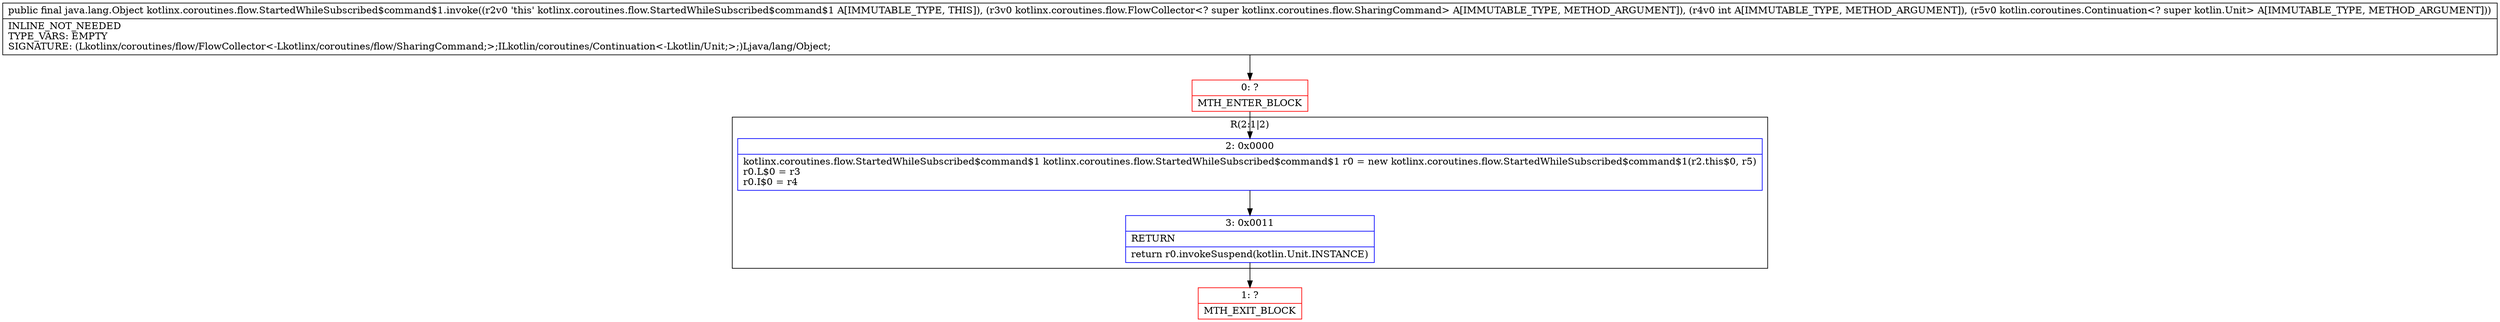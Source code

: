 digraph "CFG forkotlinx.coroutines.flow.StartedWhileSubscribed$command$1.invoke(Lkotlinx\/coroutines\/flow\/FlowCollector;ILkotlin\/coroutines\/Continuation;)Ljava\/lang\/Object;" {
subgraph cluster_Region_374232548 {
label = "R(2:1|2)";
node [shape=record,color=blue];
Node_2 [shape=record,label="{2\:\ 0x0000|kotlinx.coroutines.flow.StartedWhileSubscribed$command$1 kotlinx.coroutines.flow.StartedWhileSubscribed$command$1 r0 = new kotlinx.coroutines.flow.StartedWhileSubscribed$command$1(r2.this$0, r5)\lr0.L$0 = r3\lr0.I$0 = r4\l}"];
Node_3 [shape=record,label="{3\:\ 0x0011|RETURN\l|return r0.invokeSuspend(kotlin.Unit.INSTANCE)\l}"];
}
Node_0 [shape=record,color=red,label="{0\:\ ?|MTH_ENTER_BLOCK\l}"];
Node_1 [shape=record,color=red,label="{1\:\ ?|MTH_EXIT_BLOCK\l}"];
MethodNode[shape=record,label="{public final java.lang.Object kotlinx.coroutines.flow.StartedWhileSubscribed$command$1.invoke((r2v0 'this' kotlinx.coroutines.flow.StartedWhileSubscribed$command$1 A[IMMUTABLE_TYPE, THIS]), (r3v0 kotlinx.coroutines.flow.FlowCollector\<? super kotlinx.coroutines.flow.SharingCommand\> A[IMMUTABLE_TYPE, METHOD_ARGUMENT]), (r4v0 int A[IMMUTABLE_TYPE, METHOD_ARGUMENT]), (r5v0 kotlin.coroutines.Continuation\<? super kotlin.Unit\> A[IMMUTABLE_TYPE, METHOD_ARGUMENT]))  | INLINE_NOT_NEEDED\lTYPE_VARS: EMPTY\lSIGNATURE: (Lkotlinx\/coroutines\/flow\/FlowCollector\<\-Lkotlinx\/coroutines\/flow\/SharingCommand;\>;ILkotlin\/coroutines\/Continuation\<\-Lkotlin\/Unit;\>;)Ljava\/lang\/Object;\l}"];
MethodNode -> Node_0;Node_2 -> Node_3;
Node_3 -> Node_1;
Node_0 -> Node_2;
}

